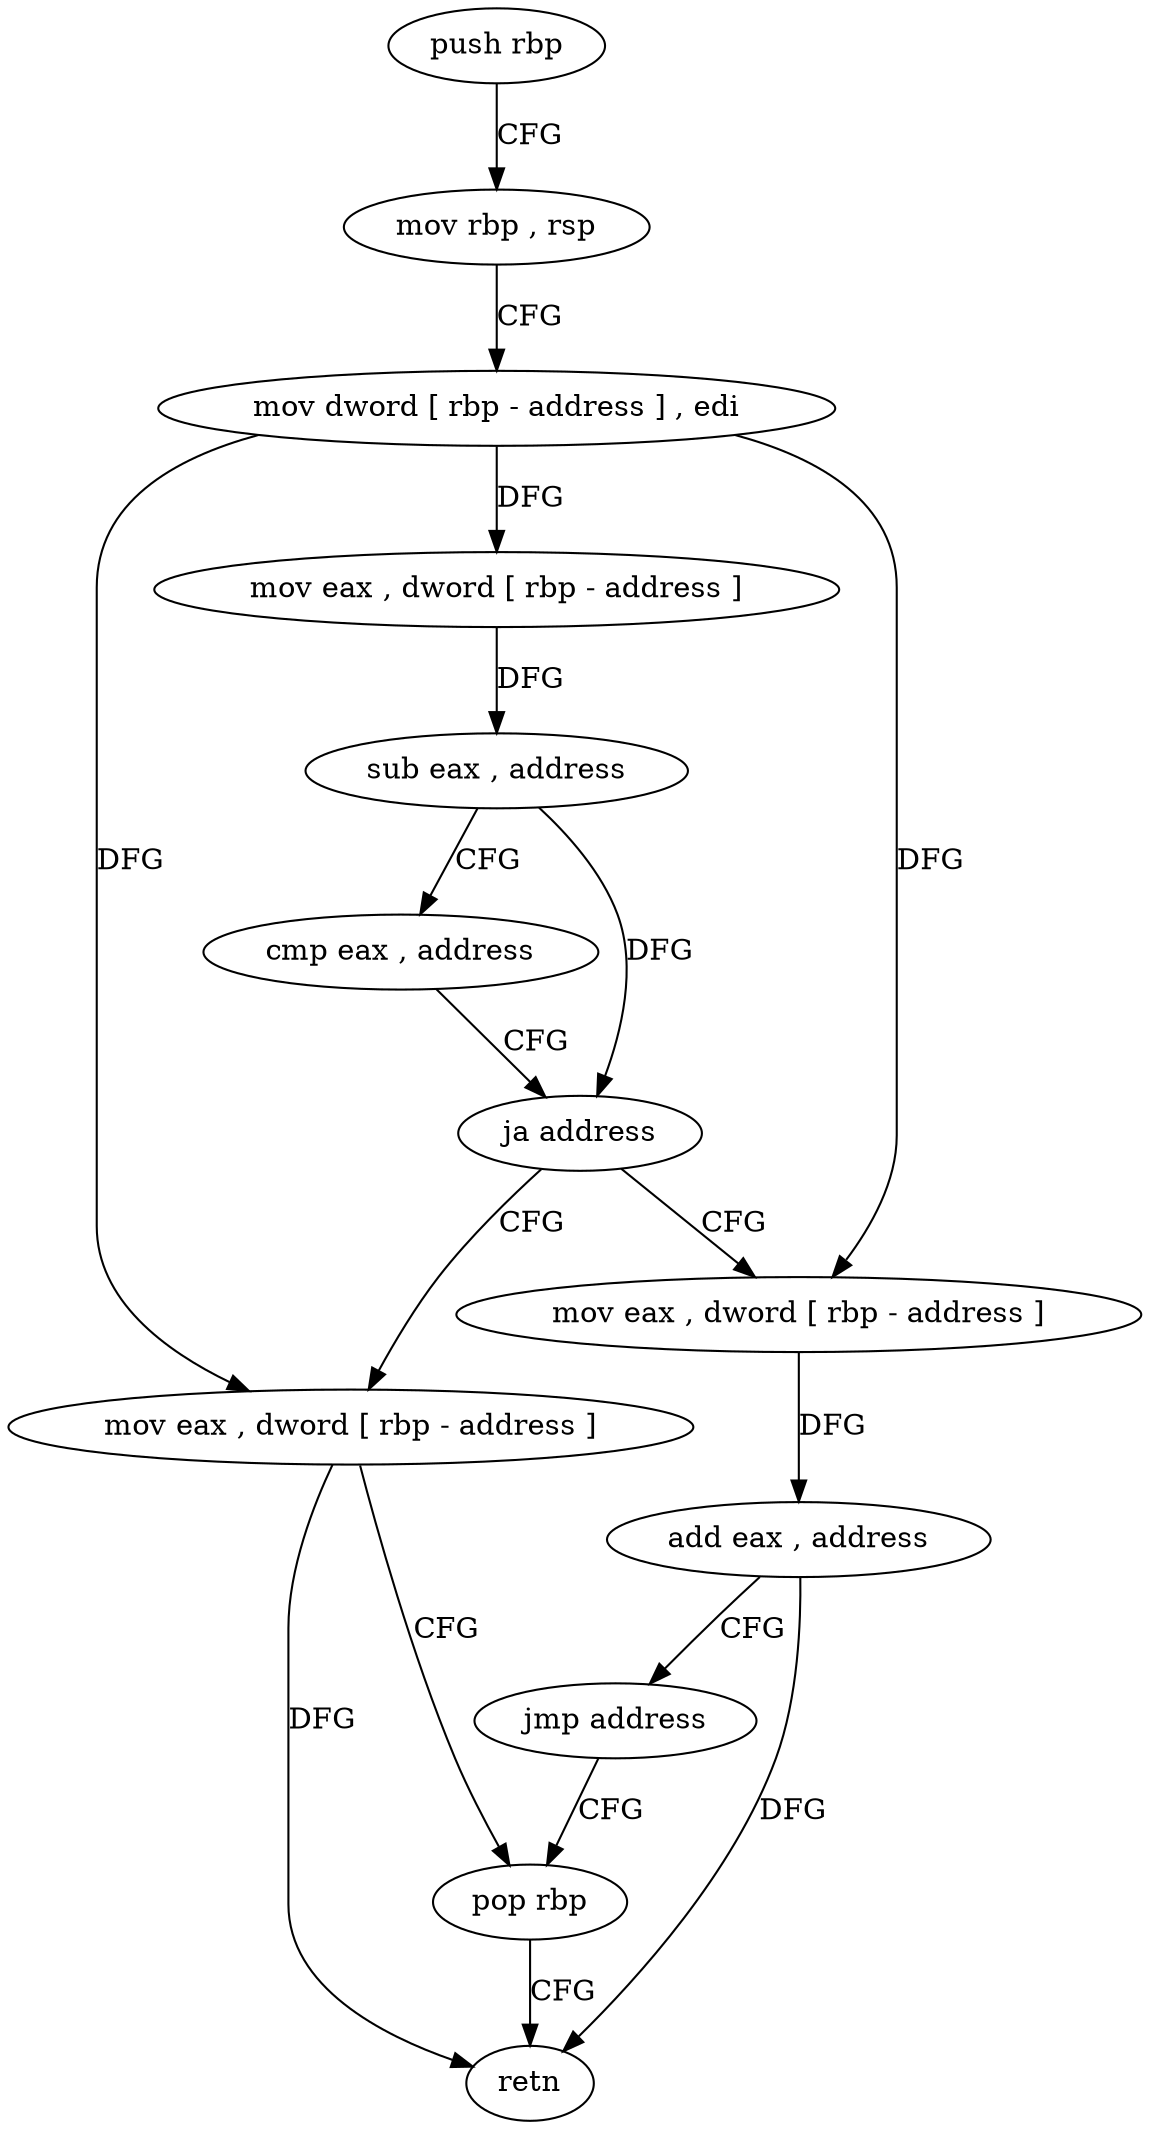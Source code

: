 digraph "func" {
"4491603" [label = "push rbp" ]
"4491604" [label = "mov rbp , rsp" ]
"4491607" [label = "mov dword [ rbp - address ] , edi" ]
"4491610" [label = "mov eax , dword [ rbp - address ]" ]
"4491613" [label = "sub eax , address" ]
"4491616" [label = "cmp eax , address" ]
"4491619" [label = "ja address" ]
"4491629" [label = "mov eax , dword [ rbp - address ]" ]
"4491621" [label = "mov eax , dword [ rbp - address ]" ]
"4491632" [label = "pop rbp" ]
"4491624" [label = "add eax , address" ]
"4491627" [label = "jmp address" ]
"4491633" [label = "retn" ]
"4491603" -> "4491604" [ label = "CFG" ]
"4491604" -> "4491607" [ label = "CFG" ]
"4491607" -> "4491610" [ label = "DFG" ]
"4491607" -> "4491629" [ label = "DFG" ]
"4491607" -> "4491621" [ label = "DFG" ]
"4491610" -> "4491613" [ label = "DFG" ]
"4491613" -> "4491616" [ label = "CFG" ]
"4491613" -> "4491619" [ label = "DFG" ]
"4491616" -> "4491619" [ label = "CFG" ]
"4491619" -> "4491629" [ label = "CFG" ]
"4491619" -> "4491621" [ label = "CFG" ]
"4491629" -> "4491632" [ label = "CFG" ]
"4491629" -> "4491633" [ label = "DFG" ]
"4491621" -> "4491624" [ label = "DFG" ]
"4491632" -> "4491633" [ label = "CFG" ]
"4491624" -> "4491627" [ label = "CFG" ]
"4491624" -> "4491633" [ label = "DFG" ]
"4491627" -> "4491632" [ label = "CFG" ]
}
